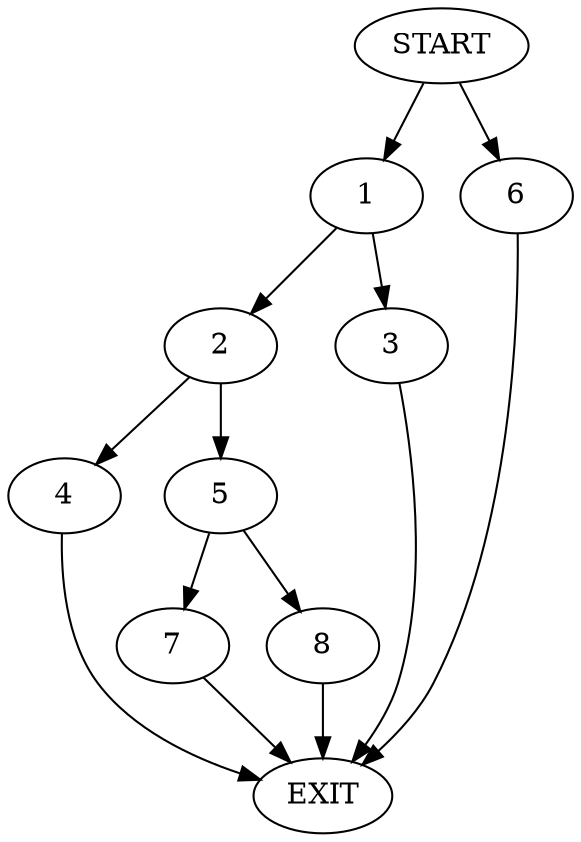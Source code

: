 digraph {
0 [label="START"]
9 [label="EXIT"]
0 -> 1
1 -> 2
1 -> 3
2 -> 4
2 -> 5
3 -> 9
0 -> 6
6 -> 9
5 -> 7
5 -> 8
4 -> 9
7 -> 9
8 -> 9
}
